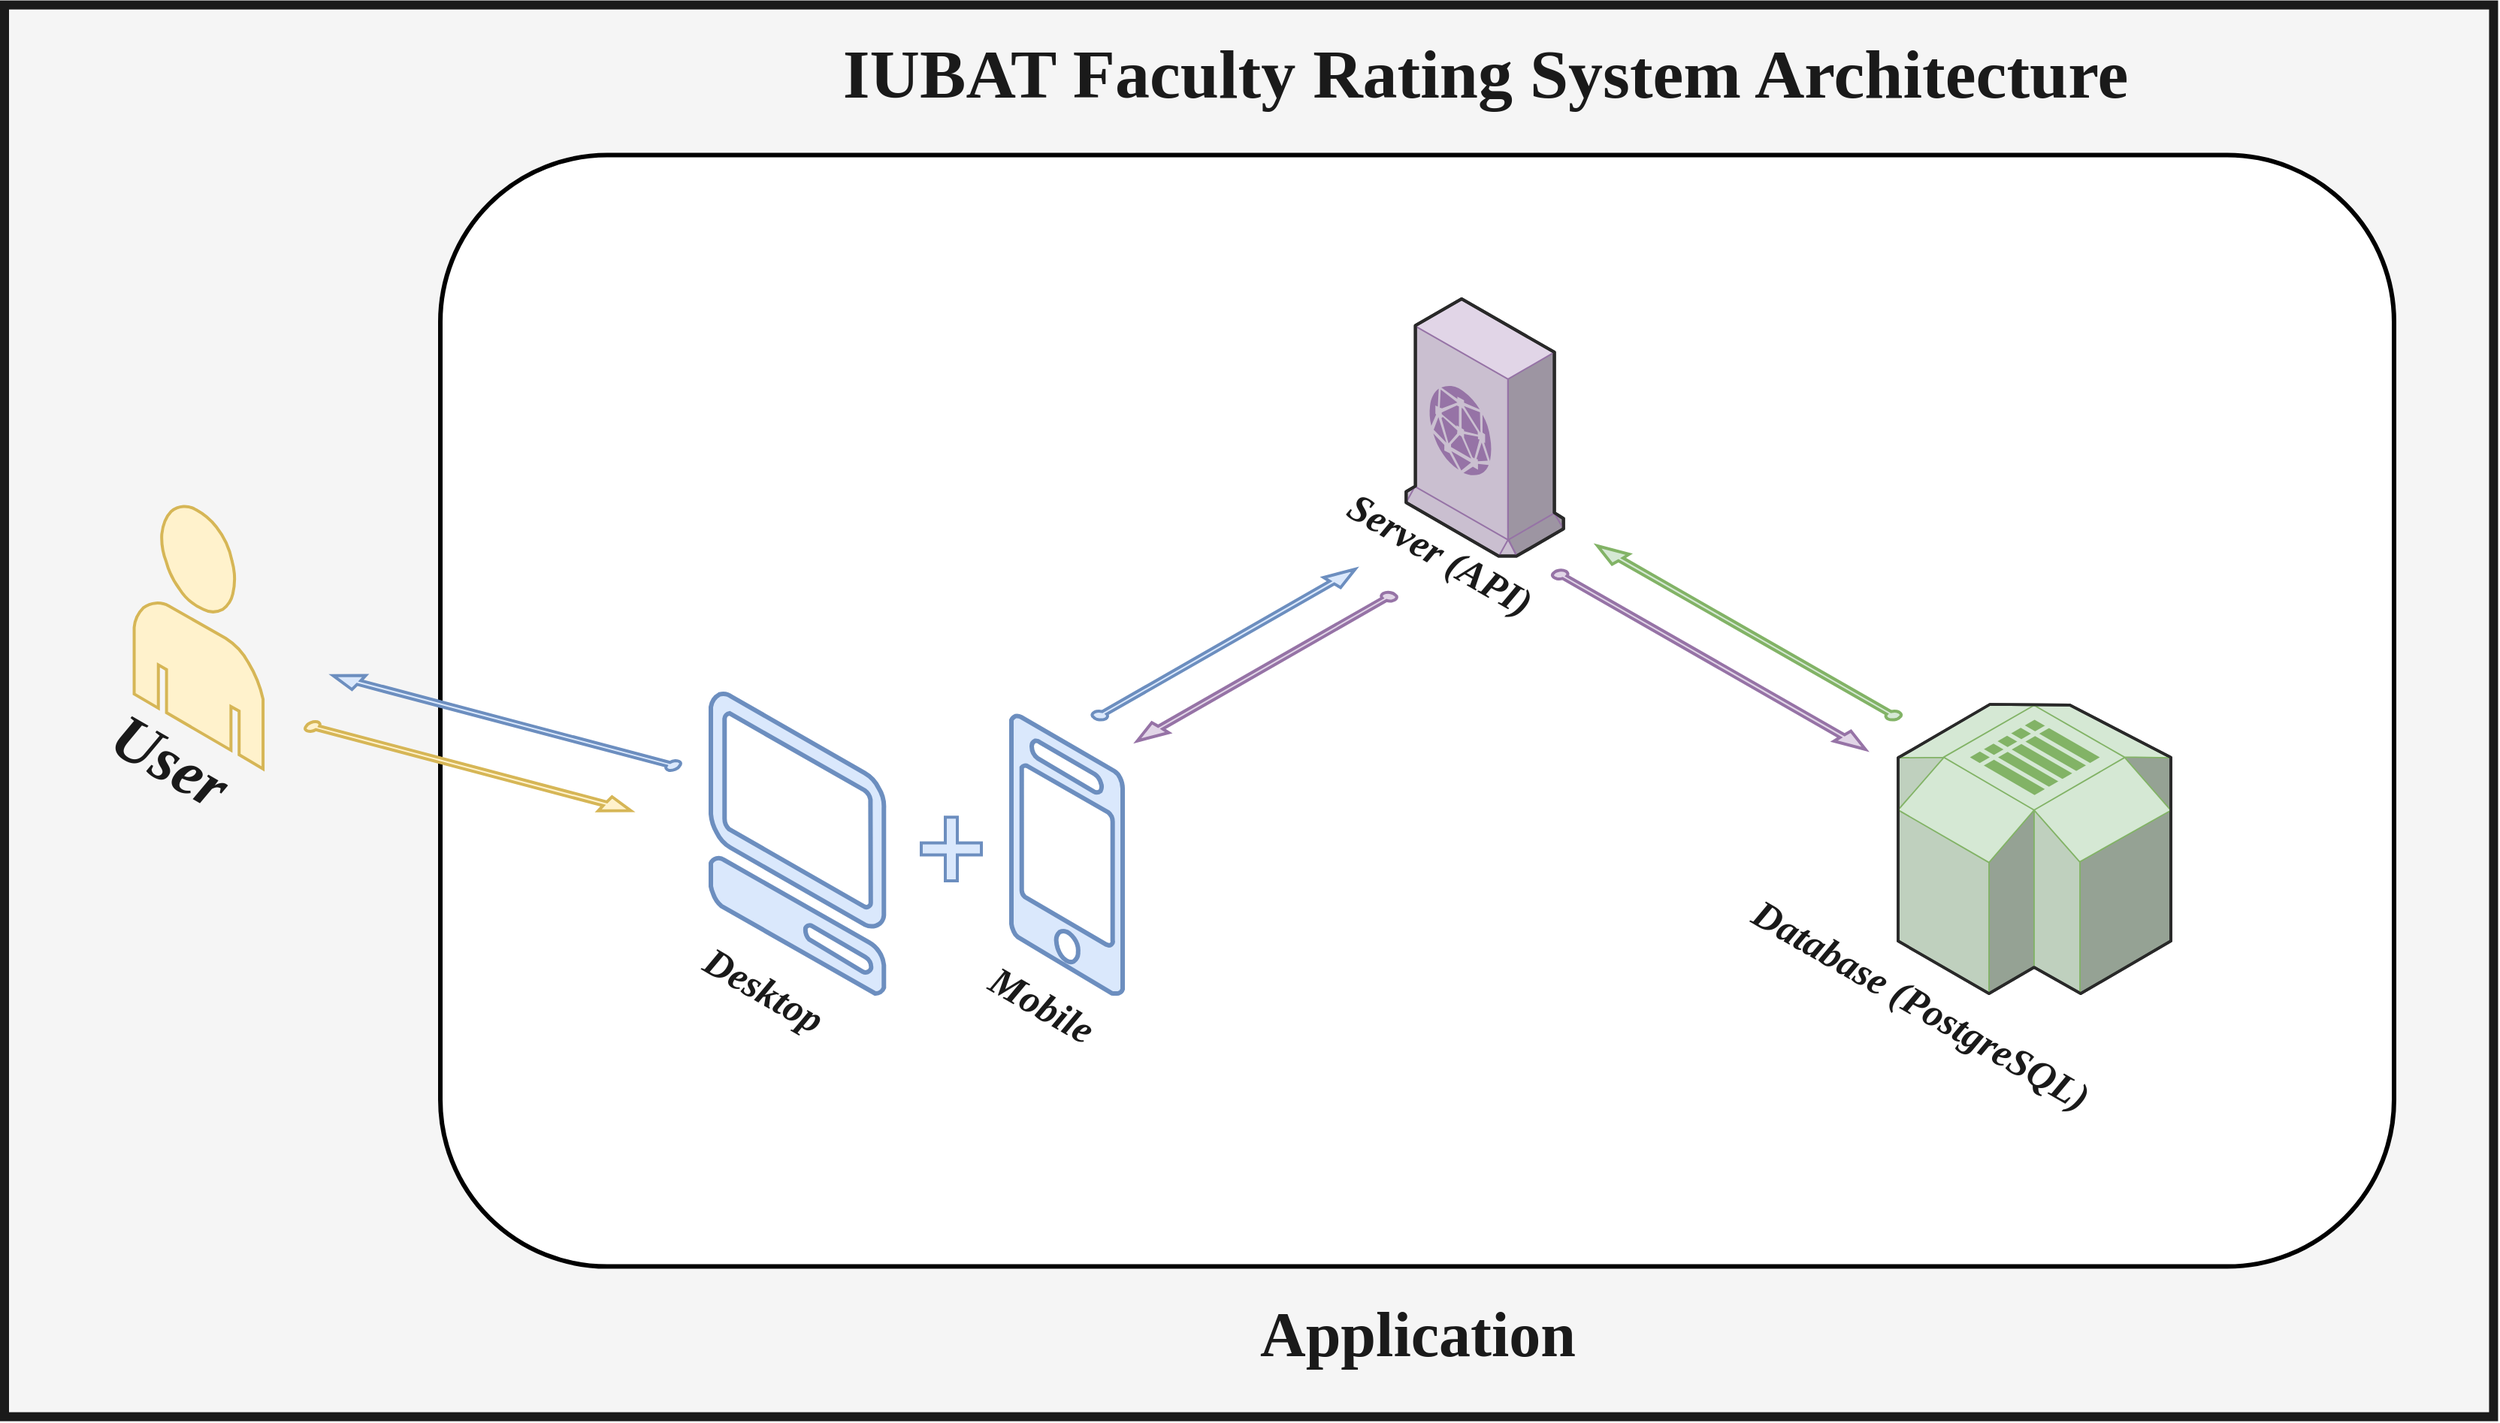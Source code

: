 <mxfile version="20.2.7" type="device"><diagram name="Page-1" id="aaaa8250-4180-3840-79b5-4cada1eebb92"><mxGraphModel dx="3843" dy="2833" grid="1" gridSize="10" guides="1" tooltips="1" connect="1" arrows="1" fold="1" page="1" pageScale="1" pageWidth="850" pageHeight="1100" background="none" math="0" shadow="0"><root><mxCell id="0"/><mxCell id="1" parent="0"/><mxCell id="_5LSxNldT3hzKorSpMQI-49" value="" style="rounded=0;whiteSpace=wrap;html=1;labelBorderColor=none;fontFamily=Comic Sans MS;fontSize=26;strokeWidth=6;gradientDirection=radial;fillColor=#f5f5f5;fontColor=#333333;strokeColor=#1A1A1A;" vertex="1" parent="1"><mxGeometry x="-140" y="-55.69" width="1656.23" height="940" as="geometry"/></mxCell><mxCell id="_5LSxNldT3hzKorSpMQI-25" value="&lt;p style=&quot;font-size: 37px;&quot;&gt;&lt;br&gt;&lt;/p&gt;" style="rounded=1;whiteSpace=wrap;html=1;strokeWidth=3;gradientDirection=radial;" vertex="1" parent="1"><mxGeometry x="150" y="44.31" width="1300" height="740" as="geometry"/></mxCell><mxCell id="_5LSxNldT3hzKorSpMQI-14" value="&lt;p style=&quot;line-height: 1.6;&quot;&gt;&lt;br&gt;&lt;/p&gt;" style="verticalLabelPosition=bottom;html=1;verticalAlign=top;strokeWidth=3;align=center;outlineConnect=0;dashed=0;outlineConnect=0;shape=mxgraph.aws3d.client;aspect=fixed;gradientDirection=radial;fontSize=21;fillColor=#dae8fc;strokeColor=#6c8ebf;" vertex="1" parent="1"><mxGeometry x="330" y="402.6" width="115.39" height="200" as="geometry"/></mxCell><mxCell id="_5LSxNldT3hzKorSpMQI-15" value="" style="verticalLabelPosition=bottom;html=1;verticalAlign=top;strokeWidth=1;align=center;outlineConnect=0;dashed=0;outlineConnect=0;shape=mxgraph.aws3d.simpleDb2;fillColor=#d5e8d4;strokeColor=#82b366;aspect=fixed;" vertex="1" parent="1"><mxGeometry x="1120" y="410" width="181.5" height="192.6" as="geometry"/></mxCell><mxCell id="_5LSxNldT3hzKorSpMQI-17" value="" style="verticalLabelPosition=bottom;html=1;verticalAlign=top;strokeWidth=1;align=center;outlineConnect=0;dashed=0;outlineConnect=0;shape=mxgraph.aws3d.cloudfront;fillColor=#e1d5e7;strokeColor=#9673a6;aspect=fixed;" vertex="1" parent="1"><mxGeometry x="792.64" y="140" width="104.72" height="171.3" as="geometry"/></mxCell><mxCell id="_5LSxNldT3hzKorSpMQI-20" value="" style="verticalLabelPosition=bottom;html=1;verticalAlign=top;strokeWidth=3;align=center;outlineConnect=0;dashed=0;outlineConnect=0;shape=mxgraph.aws3d.mobile_worker;aspect=fixed;fillColor=#dae8fc;strokeColor=#6c8ebf;labelBorderColor=none;" vertex="1" parent="1"><mxGeometry x="530" y="417.6" width="74" height="185" as="geometry"/></mxCell><mxCell id="_5LSxNldT3hzKorSpMQI-21" value="" style="verticalLabelPosition=bottom;html=1;verticalAlign=top;strokeWidth=2;align=center;outlineConnect=0;dashed=0;outlineConnect=0;shape=mxgraph.aws3d.arrowSE;fillColor=#e1d5e7;aspect=fixed;strokeColor=#9673a6;" vertex="1" parent="1"><mxGeometry x="890" y="320.97" width="208.3" height="119.03" as="geometry"/></mxCell><mxCell id="_5LSxNldT3hzKorSpMQI-22" value="" style="verticalLabelPosition=bottom;html=1;verticalAlign=top;strokeWidth=2;align=center;outlineConnect=0;dashed=0;outlineConnect=0;shape=mxgraph.aws3d.arrowNW;fillColor=#d5e8d4;aspect=fixed;strokeColor=#82b366;perimeterSpacing=0;" vertex="1" parent="1"><mxGeometry x="920" y="304.54" width="202.05" height="115.46" as="geometry"/></mxCell><mxCell id="_5LSxNldT3hzKorSpMQI-23" value="" style="shape=cross;whiteSpace=wrap;html=1;strokeWidth=2;gradientDirection=radial;fillColor=#dae8fc;strokeColor=#6c8ebf;" vertex="1" parent="1"><mxGeometry x="470" y="485.1" width="40" height="42.4" as="geometry"/></mxCell><mxCell id="_5LSxNldT3hzKorSpMQI-31" value="" style="verticalLabelPosition=bottom;html=1;verticalAlign=top;strokeWidth=2;align=center;outlineConnect=0;dashed=0;outlineConnect=0;shape=mxgraph.aws3d.end_user;aspect=fixed;fontSize=25;fillColor=#fff2cc;strokeColor=#d6b656;fontStyle=1" vertex="1" parent="1"><mxGeometry x="-53.72" y="277.16" width="85.76" height="175.82" as="geometry"/></mxCell><mxCell id="_5LSxNldT3hzKorSpMQI-33" value="" style="verticalLabelPosition=bottom;html=1;verticalAlign=top;strokeWidth=2;align=center;outlineConnect=0;dashed=0;outlineConnect=0;shape=mxgraph.aws3d.arrowNE;fillColor=#dae8fc;aspect=fixed;fontSize=21;strokeColor=#6c8ebf;" vertex="1" parent="1"><mxGeometry x="583.73" y="320" width="175.01" height="100" as="geometry"/></mxCell><mxCell id="_5LSxNldT3hzKorSpMQI-34" value="" style="verticalLabelPosition=bottom;html=1;verticalAlign=top;strokeWidth=2;align=center;outlineConnect=0;dashed=0;outlineConnect=0;shape=mxgraph.aws3d.arrowSW;fillColor=#e1d5e7;aspect=fixed;fontSize=21;strokeColor=#9673a6;" vertex="1" parent="1"><mxGeometry x="613.73" y="335.69" width="172.64" height="98.65" as="geometry"/></mxCell><mxCell id="_5LSxNldT3hzKorSpMQI-38" value="User" style="text;html=1;align=center;verticalAlign=middle;resizable=0;points=[];autosize=1;strokeColor=none;fillColor=none;fontSize=42;rotation=30;fontStyle=3;fontFamily=Comic Sans MS;fontColor=#1A1A1A;" vertex="1" parent="1"><mxGeometry x="-90" y="417.6" width="120" height="60" as="geometry"/></mxCell><mxCell id="_5LSxNldT3hzKorSpMQI-40" value="Desktop" style="text;html=1;align=center;verticalAlign=middle;resizable=0;points=[];autosize=1;strokeColor=none;fillColor=none;fontSize=26;rotation=30;fontStyle=3;fontFamily=Comic Sans MS;fontColor=#1A1A1A;" vertex="1" parent="1"><mxGeometry x="305" y="580" width="120" height="40" as="geometry"/></mxCell><mxCell id="_5LSxNldT3hzKorSpMQI-41" value="Mobile" style="text;html=1;align=center;verticalAlign=middle;resizable=0;points=[];autosize=1;strokeColor=none;fillColor=none;fontSize=26;rotation=30;fontStyle=3;fontFamily=Comic Sans MS;fontColor=#1A1A1A;" vertex="1" parent="1"><mxGeometry x="500" y="590" width="100" height="40" as="geometry"/></mxCell><mxCell id="_5LSxNldT3hzKorSpMQI-32" value="" style="verticalLabelPosition=bottom;html=1;verticalAlign=top;strokeWidth=2;align=center;outlineConnect=0;dashed=0;outlineConnect=0;shape=mxgraph.aws3d.arrowSE;fillColor=#fff2cc;aspect=fixed;fontSize=21;strokeColor=#d6b656;rotation=-15;" vertex="1" parent="1"><mxGeometry x="70.47" y="396.41" width="195.19" height="111.53" as="geometry"/></mxCell><mxCell id="_5LSxNldT3hzKorSpMQI-42" value="Server (API)" style="text;html=1;align=center;verticalAlign=middle;resizable=0;points=[];autosize=1;strokeColor=none;fillColor=none;fontSize=26;rotation=30;fontStyle=3;fontFamily=Comic Sans MS;fontColor=#1A1A1A;" vertex="1" parent="1"><mxGeometry x="720" y="290" width="190" height="40" as="geometry"/></mxCell><mxCell id="_5LSxNldT3hzKorSpMQI-43" value="Database (PostgreSQL)" style="text;html=1;align=center;verticalAlign=middle;resizable=0;points=[];autosize=1;strokeColor=none;fillColor=none;fontSize=26;rotation=30;fontStyle=3;fontFamily=Comic Sans MS;fontColor=#1A1A1A;" vertex="1" parent="1"><mxGeometry x="975" y="590" width="320" height="40" as="geometry"/></mxCell><mxCell id="_5LSxNldT3hzKorSpMQI-35" value="" style="verticalLabelPosition=bottom;html=1;verticalAlign=top;strokeWidth=2;align=center;outlineConnect=0;dashed=0;outlineConnect=0;shape=mxgraph.aws3d.arrowNW;fillColor=#dae8fc;aspect=fixed;strokeColor=#6c8ebf;perimeterSpacing=0;rotation=-15;" vertex="1" parent="1"><mxGeometry x="90.51" y="361.87" width="208.25" height="119.01" as="geometry"/></mxCell><mxCell id="_5LSxNldT3hzKorSpMQI-51" value="Application" style="text;html=1;align=center;verticalAlign=middle;resizable=0;points=[];autosize=1;strokeColor=none;fillColor=none;fontSize=42;rotation=0;fontStyle=1;fontFamily=Comic Sans MS;fontColor=#1A1A1A;" vertex="1" parent="1"><mxGeometry x="680" y="800" width="240" height="60" as="geometry"/></mxCell><mxCell id="_5LSxNldT3hzKorSpMQI-52" value="IUBAT Faculty Rating System Architecture" style="text;html=1;align=center;verticalAlign=middle;resizable=0;points=[];autosize=1;strokeColor=none;fillColor=none;fontSize=46;rotation=0;fontStyle=1;fontFamily=Comic Sans MS;fontColor=#1A1A1A;" vertex="1" parent="1"><mxGeometry x="345" y="-45" width="1000" height="70" as="geometry"/></mxCell></root></mxGraphModel></diagram></mxfile>